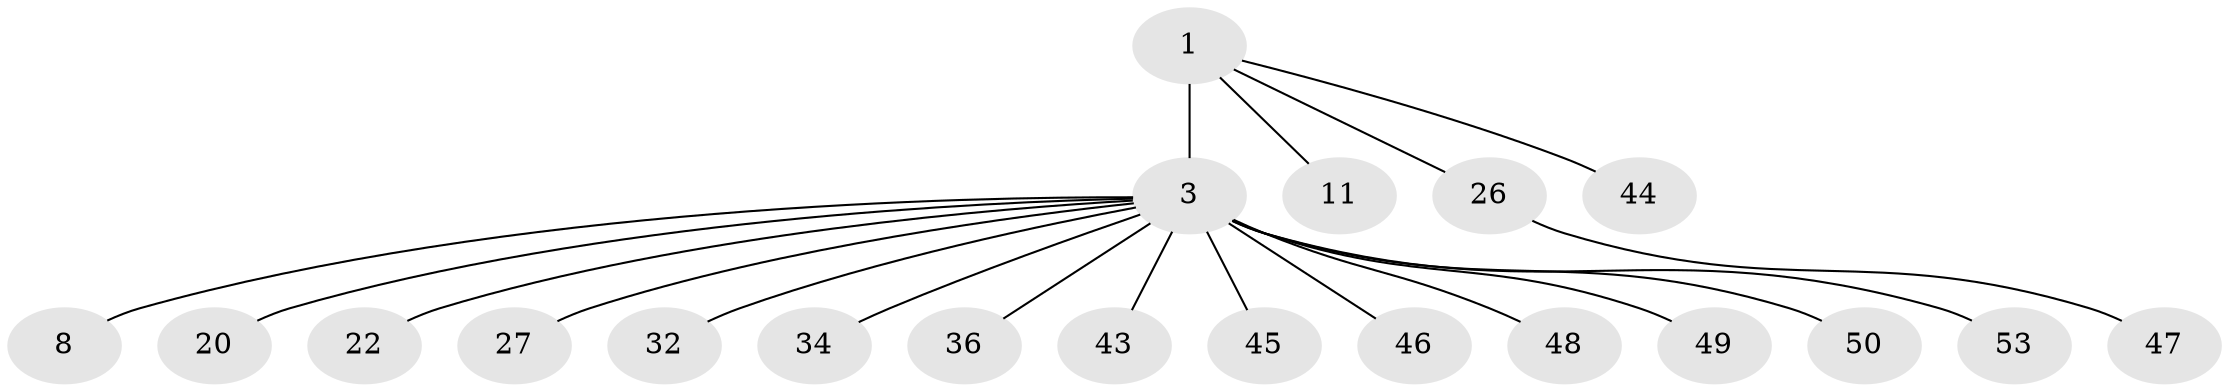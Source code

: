 // original degree distribution, {5: 0.05357142857142857, 2: 0.21428571428571427, 6: 0.05357142857142857, 1: 0.5535714285714286, 17: 0.017857142857142856, 8: 0.017857142857142856, 3: 0.05357142857142857, 4: 0.03571428571428571}
// Generated by graph-tools (version 1.1) at 2025/18/03/04/25 18:18:16]
// undirected, 20 vertices, 19 edges
graph export_dot {
graph [start="1"]
  node [color=gray90,style=filled];
  1 [super="+2+6+12+39"];
  3 [super="+4+17+18+40+5"];
  8;
  11 [super="+24"];
  20 [super="+23"];
  22;
  26 [super="+37+30"];
  27;
  32;
  34;
  36;
  43;
  44;
  45;
  46;
  47;
  48;
  49;
  50;
  53;
  1 -- 3 [weight=4];
  1 -- 26;
  1 -- 11;
  1 -- 44;
  3 -- 50;
  3 -- 53;
  3 -- 45;
  3 -- 32;
  3 -- 34;
  3 -- 36;
  3 -- 8;
  3 -- 43;
  3 -- 46;
  3 -- 48;
  3 -- 49 [weight=2];
  3 -- 20;
  3 -- 22;
  3 -- 27;
  26 -- 47;
}
